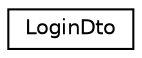 digraph "Graphical Class Hierarchy"
{
 // INTERACTIVE_SVG=YES
 // LATEX_PDF_SIZE
  edge [fontname="Helvetica",fontsize="10",labelfontname="Helvetica",labelfontsize="10"];
  node [fontname="Helvetica",fontsize="10",shape=record];
  rankdir="LR";
  Node0 [label="LoginDto",height=0.2,width=0.4,color="black", fillcolor="white", style="filled",URL="$class_login_dto.html",tooltip=" "];
}
